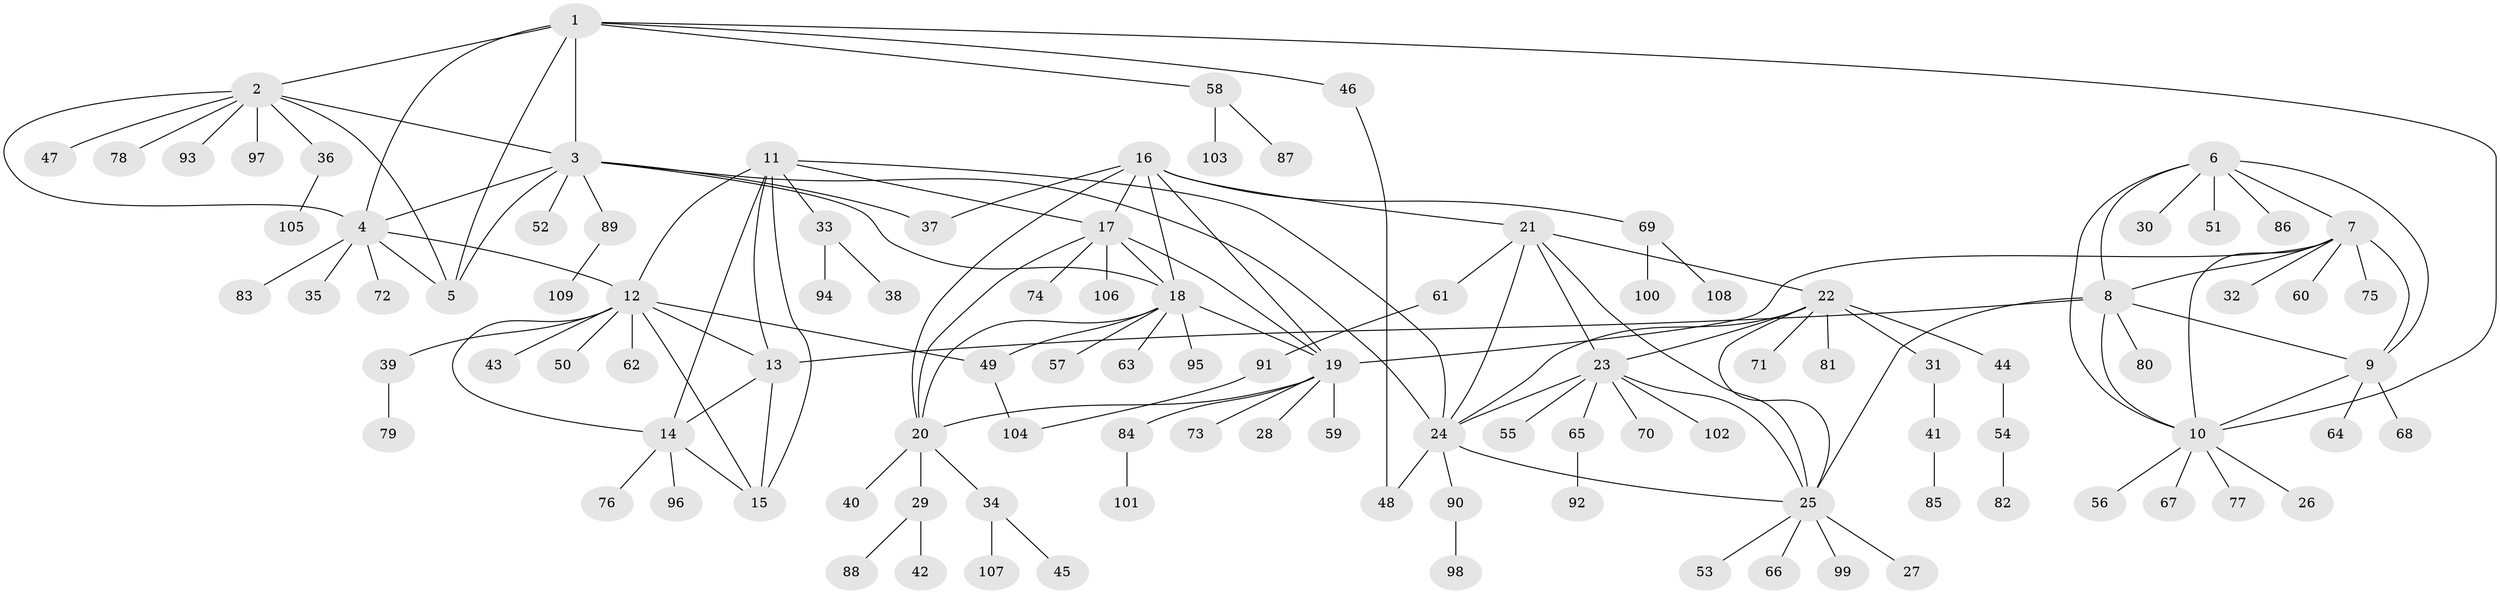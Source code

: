 // Generated by graph-tools (version 1.1) at 2025/11/02/27/25 16:11:35]
// undirected, 109 vertices, 148 edges
graph export_dot {
graph [start="1"]
  node [color=gray90,style=filled];
  1;
  2;
  3;
  4;
  5;
  6;
  7;
  8;
  9;
  10;
  11;
  12;
  13;
  14;
  15;
  16;
  17;
  18;
  19;
  20;
  21;
  22;
  23;
  24;
  25;
  26;
  27;
  28;
  29;
  30;
  31;
  32;
  33;
  34;
  35;
  36;
  37;
  38;
  39;
  40;
  41;
  42;
  43;
  44;
  45;
  46;
  47;
  48;
  49;
  50;
  51;
  52;
  53;
  54;
  55;
  56;
  57;
  58;
  59;
  60;
  61;
  62;
  63;
  64;
  65;
  66;
  67;
  68;
  69;
  70;
  71;
  72;
  73;
  74;
  75;
  76;
  77;
  78;
  79;
  80;
  81;
  82;
  83;
  84;
  85;
  86;
  87;
  88;
  89;
  90;
  91;
  92;
  93;
  94;
  95;
  96;
  97;
  98;
  99;
  100;
  101;
  102;
  103;
  104;
  105;
  106;
  107;
  108;
  109;
  1 -- 2;
  1 -- 3;
  1 -- 4;
  1 -- 5;
  1 -- 10;
  1 -- 46;
  1 -- 58;
  2 -- 3;
  2 -- 4;
  2 -- 5;
  2 -- 36;
  2 -- 47;
  2 -- 78;
  2 -- 93;
  2 -- 97;
  3 -- 4;
  3 -- 5;
  3 -- 18;
  3 -- 24;
  3 -- 37;
  3 -- 52;
  3 -- 89;
  4 -- 5;
  4 -- 12;
  4 -- 35;
  4 -- 72;
  4 -- 83;
  6 -- 7;
  6 -- 8;
  6 -- 9;
  6 -- 10;
  6 -- 30;
  6 -- 51;
  6 -- 86;
  7 -- 8;
  7 -- 9;
  7 -- 10;
  7 -- 19;
  7 -- 32;
  7 -- 60;
  7 -- 75;
  8 -- 9;
  8 -- 10;
  8 -- 13;
  8 -- 25;
  8 -- 80;
  9 -- 10;
  9 -- 64;
  9 -- 68;
  10 -- 26;
  10 -- 56;
  10 -- 67;
  10 -- 77;
  11 -- 12;
  11 -- 13;
  11 -- 14;
  11 -- 15;
  11 -- 17;
  11 -- 24;
  11 -- 33;
  12 -- 13;
  12 -- 14;
  12 -- 15;
  12 -- 39;
  12 -- 43;
  12 -- 49;
  12 -- 50;
  12 -- 62;
  13 -- 14;
  13 -- 15;
  14 -- 15;
  14 -- 76;
  14 -- 96;
  16 -- 17;
  16 -- 18;
  16 -- 19;
  16 -- 20;
  16 -- 21;
  16 -- 37;
  16 -- 69;
  17 -- 18;
  17 -- 19;
  17 -- 20;
  17 -- 74;
  17 -- 106;
  18 -- 19;
  18 -- 20;
  18 -- 49;
  18 -- 57;
  18 -- 63;
  18 -- 95;
  19 -- 20;
  19 -- 28;
  19 -- 59;
  19 -- 73;
  19 -- 84;
  20 -- 29;
  20 -- 34;
  20 -- 40;
  21 -- 22;
  21 -- 23;
  21 -- 24;
  21 -- 25;
  21 -- 61;
  22 -- 23;
  22 -- 24;
  22 -- 25;
  22 -- 31;
  22 -- 44;
  22 -- 71;
  22 -- 81;
  23 -- 24;
  23 -- 25;
  23 -- 55;
  23 -- 65;
  23 -- 70;
  23 -- 102;
  24 -- 25;
  24 -- 48;
  24 -- 90;
  25 -- 27;
  25 -- 53;
  25 -- 66;
  25 -- 99;
  29 -- 42;
  29 -- 88;
  31 -- 41;
  33 -- 38;
  33 -- 94;
  34 -- 45;
  34 -- 107;
  36 -- 105;
  39 -- 79;
  41 -- 85;
  44 -- 54;
  46 -- 48;
  49 -- 104;
  54 -- 82;
  58 -- 87;
  58 -- 103;
  61 -- 91;
  65 -- 92;
  69 -- 100;
  69 -- 108;
  84 -- 101;
  89 -- 109;
  90 -- 98;
  91 -- 104;
}
